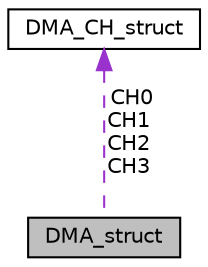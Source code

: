 digraph "DMA_struct"
{
  edge [fontname="Helvetica",fontsize="10",labelfontname="Helvetica",labelfontsize="10"];
  node [fontname="Helvetica",fontsize="10",shape=record];
  Node1 [label="DMA_struct",height=0.2,width=0.4,color="black", fillcolor="grey75", style="filled", fontcolor="black"];
  Node2 -> Node1 [dir="back",color="darkorchid3",fontsize="10",style="dashed",label=" CH0\nCH1\nCH2\nCH3" ,fontname="Helvetica"];
  Node2 [label="DMA_CH_struct",height=0.2,width=0.4,color="black", fillcolor="white", style="filled",URL="$structDMA__CH__struct.html"];
}
